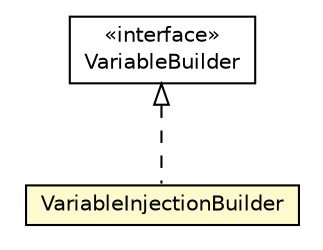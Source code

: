 #!/usr/local/bin/dot
#
# Class diagram 
# Generated by UMLGraph version 5.1 (http://www.umlgraph.org/)
#

digraph G {
	edge [fontname="Helvetica",fontsize=10,labelfontname="Helvetica",labelfontsize=10];
	node [fontname="Helvetica",fontsize=10,shape=plaintext];
	nodesep=0.25;
	ranksep=0.5;
	// org.androidtransfuse.gen.variableBuilder.VariableInjectionBuilder
	c73826 [label=<<table title="org.androidtransfuse.gen.variableBuilder.VariableInjectionBuilder" border="0" cellborder="1" cellspacing="0" cellpadding="2" port="p" bgcolor="lemonChiffon" href="./VariableInjectionBuilder.html">
		<tr><td><table border="0" cellspacing="0" cellpadding="1">
<tr><td align="center" balign="center"> VariableInjectionBuilder </td></tr>
		</table></td></tr>
		</table>>, fontname="Helvetica", fontcolor="black", fontsize=10.0];
	// org.androidtransfuse.gen.variableBuilder.VariableBuilder
	c73834 [label=<<table title="org.androidtransfuse.gen.variableBuilder.VariableBuilder" border="0" cellborder="1" cellspacing="0" cellpadding="2" port="p" href="./VariableBuilder.html">
		<tr><td><table border="0" cellspacing="0" cellpadding="1">
<tr><td align="center" balign="center"> &#171;interface&#187; </td></tr>
<tr><td align="center" balign="center"> VariableBuilder </td></tr>
		</table></td></tr>
		</table>>, fontname="Helvetica", fontcolor="black", fontsize=10.0];
	//org.androidtransfuse.gen.variableBuilder.VariableInjectionBuilder implements org.androidtransfuse.gen.variableBuilder.VariableBuilder
	c73834:p -> c73826:p [dir=back,arrowtail=empty,style=dashed];
}

